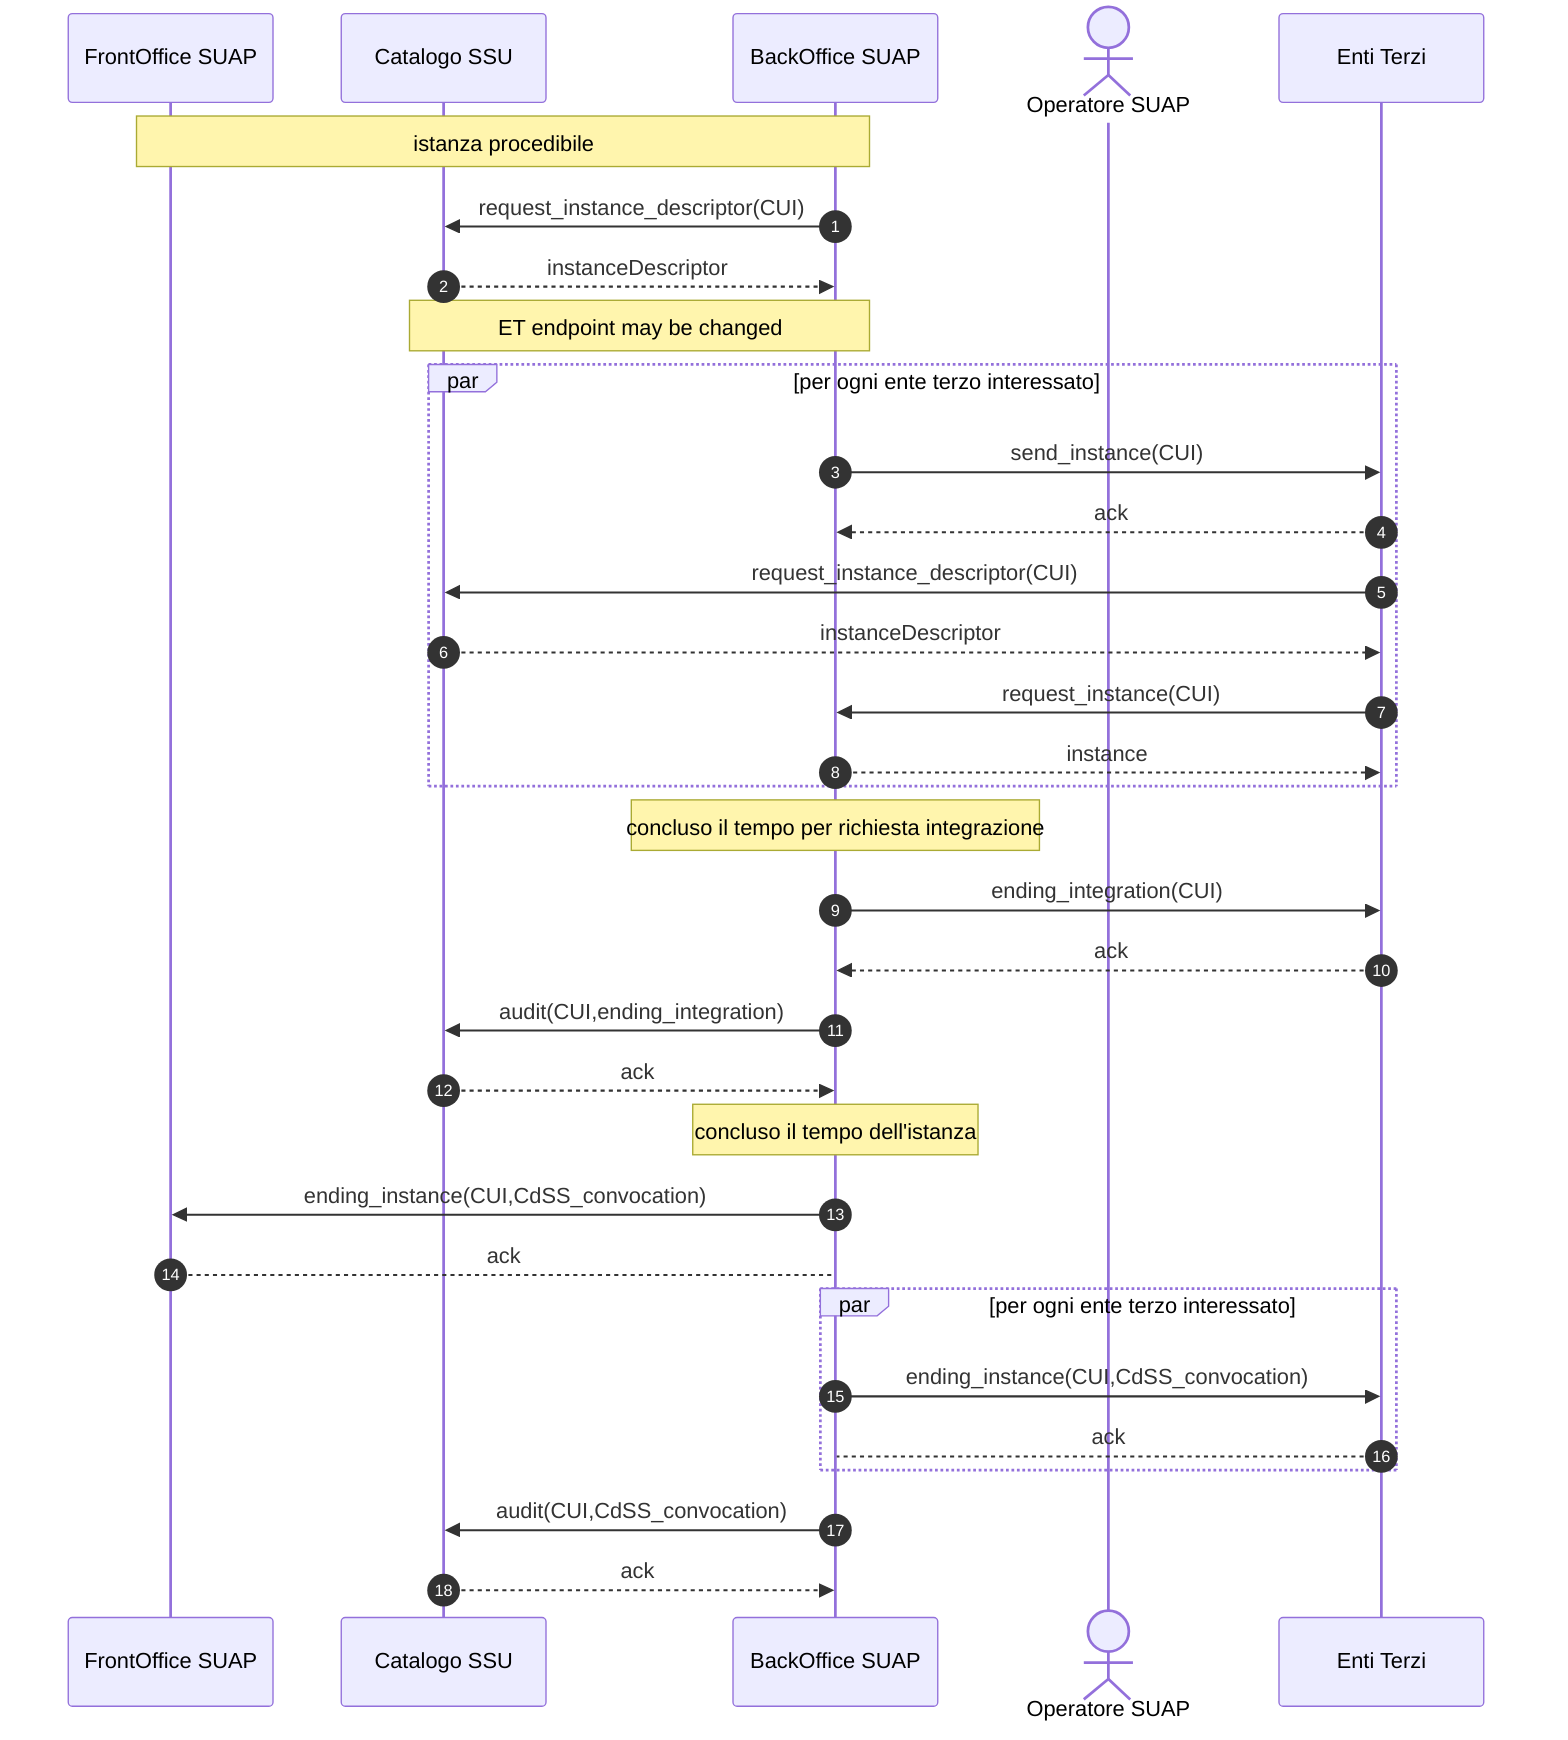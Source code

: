 sequenceDiagram
    autonumber
   
    participant F as FrontOffice SUAP
    participant C as Catalogo SSU    
    participant B as BackOffice SUAP    
    actor O as Operatore SUAP    
    participant E as Enti Terzi    
 
    Note over F,B: istanza procedibile
    B ->> C: request_instance_descriptor(CUI)
    C -->> B: instanceDescriptor
    Note over C,B: ET endpoint may be changed
    
    par per ogni ente terzo interessato        
        B ->> E: send_instance(CUI)
        E -->> B: ack
        E ->> C: request_instance_descriptor(CUI)
        C -->> E: instanceDescriptor
        E ->> B: request_instance(CUI)
        B -->> E: instance
    end

    Note over B: concluso il tempo per richiesta integrazione
    B ->> E: ending_integration(CUI)
    E -->> B: ack
    B ->> C: audit(CUI,ending_integration)
    C -->> B: ack
    
    Note over B: concluso il tempo dell'istanza 
    B ->> F: ending_instance(CUI,CdSS_convocation)
    F --> B: ack            
    par per ogni ente terzo interessato
        B ->> E: ending_instance(CUI,CdSS_convocation)
        E --> B: ack
    end
    B ->> C: audit(CUI,CdSS_convocation)
    C -->> B: ack